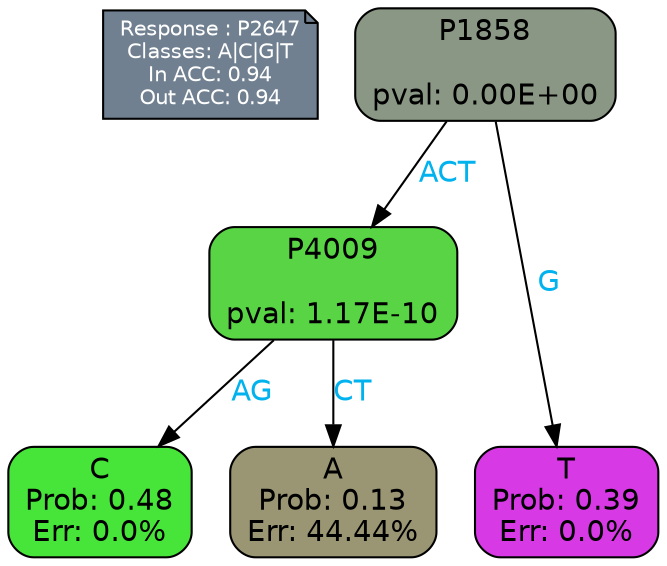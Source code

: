 digraph Tree {
node [shape=box, style="filled, rounded", color="black", fontname=helvetica] ;
graph [ranksep=equally, splines=polylines, bgcolor=transparent, dpi=600] ;
edge [fontname=helvetica] ;
LEGEND [label="Response : P2647
Classes: A|C|G|T
In ACC: 0.94
Out ACC: 0.94
",shape=note,align=left,style=filled,fillcolor="slategray",fontcolor="white",fontsize=10];1 [label="P1858

pval: 0.00E+00", fillcolor="#8a9784"] ;
2 [label="P4009

pval: 1.17E-10", fillcolor="#58d445"] ;
3 [label="C
Prob: 0.48
Err: 0.0%", fillcolor="#47e539"] ;
4 [label="A
Prob: 0.13
Err: 44.44%", fillcolor="#9a9572"] ;
5 [label="T
Prob: 0.39
Err: 0.0%", fillcolor="#d739e5"] ;
1 -> 2 [label="ACT",fontcolor=deepskyblue2] ;
1 -> 5 [label="G",fontcolor=deepskyblue2] ;
2 -> 3 [label="AG",fontcolor=deepskyblue2] ;
2 -> 4 [label="CT",fontcolor=deepskyblue2] ;
{rank = same; 3;4;5;}{rank = same; LEGEND;1;}}